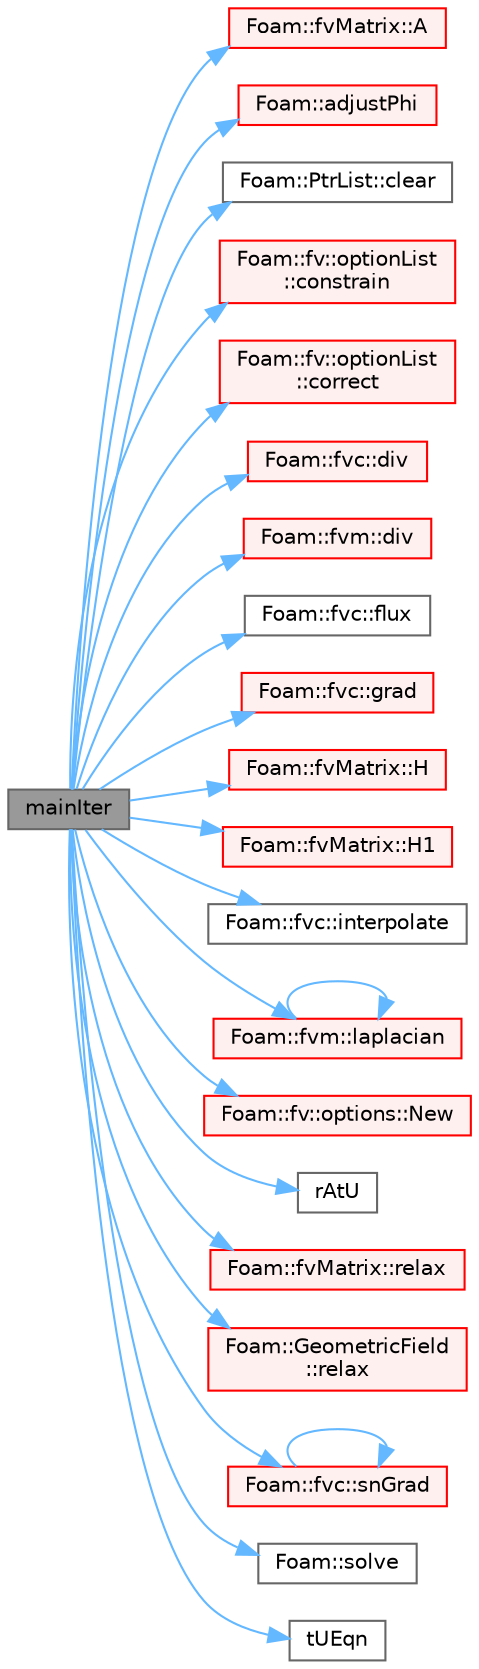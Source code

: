 digraph "mainIter"
{
 // LATEX_PDF_SIZE
  bgcolor="transparent";
  edge [fontname=Helvetica,fontsize=10,labelfontname=Helvetica,labelfontsize=10];
  node [fontname=Helvetica,fontsize=10,shape=box,height=0.2,width=0.4];
  rankdir="LR";
  Node1 [id="Node000001",label="mainIter",height=0.2,width=0.4,color="gray40", fillcolor="grey60", style="filled", fontcolor="black",tooltip=" "];
  Node1 -> Node2 [id="edge1_Node000001_Node000002",color="steelblue1",style="solid",tooltip=" "];
  Node2 [id="Node000002",label="Foam::fvMatrix::A",height=0.2,width=0.4,color="red", fillcolor="#FFF0F0", style="filled",URL="$classFoam_1_1fvMatrix.html#a0a5700c99b33f36165d0fbc6ba521bf3",tooltip=" "];
  Node1 -> Node5 [id="edge2_Node000001_Node000005",color="steelblue1",style="solid",tooltip=" "];
  Node5 [id="Node000005",label="Foam::adjustPhi",height=0.2,width=0.4,color="red", fillcolor="#FFF0F0", style="filled",URL="$namespaceFoam.html#a0ea353dc88166de8e48fb02639977b39",tooltip=" "];
  Node1 -> Node29 [id="edge3_Node000001_Node000029",color="steelblue1",style="solid",tooltip=" "];
  Node29 [id="Node000029",label="Foam::PtrList::clear",height=0.2,width=0.4,color="grey40", fillcolor="white", style="filled",URL="$classFoam_1_1PtrList.html#ac8bb3912a3ce86b15842e79d0b421204",tooltip=" "];
  Node1 -> Node30 [id="edge4_Node000001_Node000030",color="steelblue1",style="solid",tooltip=" "];
  Node30 [id="Node000030",label="Foam::fv::optionList\l::constrain",height=0.2,width=0.4,color="red", fillcolor="#FFF0F0", style="filled",URL="$classFoam_1_1fv_1_1optionList.html#ab41c286bca1d06f1df7ae33c4f45b1bd",tooltip=" "];
  Node1 -> Node31 [id="edge5_Node000001_Node000031",color="steelblue1",style="solid",tooltip=" "];
  Node31 [id="Node000031",label="Foam::fv::optionList\l::correct",height=0.2,width=0.4,color="red", fillcolor="#FFF0F0", style="filled",URL="$classFoam_1_1fv_1_1optionList.html#ae3e6a795c3429c465e44e8953d47e34a",tooltip=" "];
  Node1 -> Node33 [id="edge6_Node000001_Node000033",color="steelblue1",style="solid",tooltip=" "];
  Node33 [id="Node000033",label="Foam::fvc::div",height=0.2,width=0.4,color="red", fillcolor="#FFF0F0", style="filled",URL="$namespaceFoam_1_1fvc.html#a585533948ad80abfe589d920c641f251",tooltip=" "];
  Node1 -> Node35 [id="edge7_Node000001_Node000035",color="steelblue1",style="solid",tooltip=" "];
  Node35 [id="Node000035",label="Foam::fvm::div",height=0.2,width=0.4,color="red", fillcolor="#FFF0F0", style="filled",URL="$namespaceFoam_1_1fvm.html#a058dd4757c11ae656c8d576632b33d25",tooltip=" "];
  Node1 -> Node38 [id="edge8_Node000001_Node000038",color="steelblue1",style="solid",tooltip=" "];
  Node38 [id="Node000038",label="Foam::fvc::flux",height=0.2,width=0.4,color="grey40", fillcolor="white", style="filled",URL="$namespaceFoam_1_1fvc.html#a8fc1922666ca94c5fd207b8b96f99467",tooltip=" "];
  Node1 -> Node39 [id="edge9_Node000001_Node000039",color="steelblue1",style="solid",tooltip=" "];
  Node39 [id="Node000039",label="Foam::fvc::grad",height=0.2,width=0.4,color="red", fillcolor="#FFF0F0", style="filled",URL="$namespaceFoam_1_1fvc.html#a094a9cf8cbcd7511778abc82036c8a4b",tooltip=" "];
  Node1 -> Node41 [id="edge10_Node000001_Node000041",color="steelblue1",style="solid",tooltip=" "];
  Node41 [id="Node000041",label="Foam::fvMatrix::H",height=0.2,width=0.4,color="red", fillcolor="#FFF0F0", style="filled",URL="$classFoam_1_1fvMatrix.html#ab48cc6540eedab5e23286b6fa19d53f5",tooltip=" "];
  Node1 -> Node43 [id="edge11_Node000001_Node000043",color="steelblue1",style="solid",tooltip=" "];
  Node43 [id="Node000043",label="Foam::fvMatrix::H1",height=0.2,width=0.4,color="red", fillcolor="#FFF0F0", style="filled",URL="$classFoam_1_1fvMatrix.html#a37a6a42b79a9f56f28f79fab26072d51",tooltip=" "];
  Node1 -> Node49 [id="edge12_Node000001_Node000049",color="steelblue1",style="solid",tooltip=" "];
  Node49 [id="Node000049",label="Foam::fvc::interpolate",height=0.2,width=0.4,color="grey40", fillcolor="white", style="filled",URL="$namespaceFoam_1_1fvc.html#a011f8d00ae7a1c9b20e4d7ce0acefccf",tooltip=" "];
  Node1 -> Node50 [id="edge13_Node000001_Node000050",color="steelblue1",style="solid",tooltip=" "];
  Node50 [id="Node000050",label="Foam::fvm::laplacian",height=0.2,width=0.4,color="red", fillcolor="#FFF0F0", style="filled",URL="$namespaceFoam_1_1fvm.html#a05679b154654e47e9f1e2fbd2bc0bae0",tooltip=" "];
  Node50 -> Node50 [id="edge14_Node000050_Node000050",color="steelblue1",style="solid",tooltip=" "];
  Node1 -> Node51 [id="edge15_Node000001_Node000051",color="steelblue1",style="solid",tooltip=" "];
  Node51 [id="Node000051",label="Foam::fv::options::New",height=0.2,width=0.4,color="red", fillcolor="#FFF0F0", style="filled",URL="$classFoam_1_1fv_1_1options.html#a616ee355e53d26b92cf6a39d39f5c594",tooltip=" "];
  Node1 -> Node55 [id="edge16_Node000001_Node000055",color="steelblue1",style="solid",tooltip=" "];
  Node55 [id="Node000055",label="rAtU",height=0.2,width=0.4,color="grey40", fillcolor="white", style="filled",URL="$combustion_2reactingFoam_2pcEqn_8H.html#af0ca220b579a630d505b444580d37b50",tooltip=" "];
  Node1 -> Node56 [id="edge17_Node000001_Node000056",color="steelblue1",style="solid",tooltip=" "];
  Node56 [id="Node000056",label="Foam::fvMatrix::relax",height=0.2,width=0.4,color="red", fillcolor="#FFF0F0", style="filled",URL="$classFoam_1_1fvMatrix.html#a06343b944c91a56352ebf646011c212e",tooltip=" "];
  Node1 -> Node64 [id="edge18_Node000001_Node000064",color="steelblue1",style="solid",tooltip=" "];
  Node64 [id="Node000064",label="Foam::GeometricField\l::relax",height=0.2,width=0.4,color="red", fillcolor="#FFF0F0", style="filled",URL="$classFoam_1_1GeometricField.html#a06343b944c91a56352ebf646011c212e",tooltip=" "];
  Node1 -> Node66 [id="edge19_Node000001_Node000066",color="steelblue1",style="solid",tooltip=" "];
  Node66 [id="Node000066",label="Foam::fvc::snGrad",height=0.2,width=0.4,color="red", fillcolor="#FFF0F0", style="filled",URL="$namespaceFoam_1_1fvc.html#a15da734ee906cb52cf17937ab84c41a0",tooltip=" "];
  Node66 -> Node66 [id="edge20_Node000066_Node000066",color="steelblue1",style="solid",tooltip=" "];
  Node1 -> Node68 [id="edge21_Node000001_Node000068",color="steelblue1",style="solid",tooltip=" "];
  Node68 [id="Node000068",label="Foam::solve",height=0.2,width=0.4,color="grey40", fillcolor="white", style="filled",URL="$namespaceFoam.html#afd9f0df176ba54fce59109ec361862fb",tooltip=" "];
  Node1 -> Node69 [id="edge22_Node000001_Node000069",color="steelblue1",style="solid",tooltip=" "];
  Node69 [id="Node000069",label="tUEqn",height=0.2,width=0.4,color="grey40", fillcolor="white", style="filled",URL="$combustion_2reactingFoam_2UEqn_8H.html#a0cd57b5bb6eb4b13ab2d3d32f9851c1c",tooltip=" "];
}
